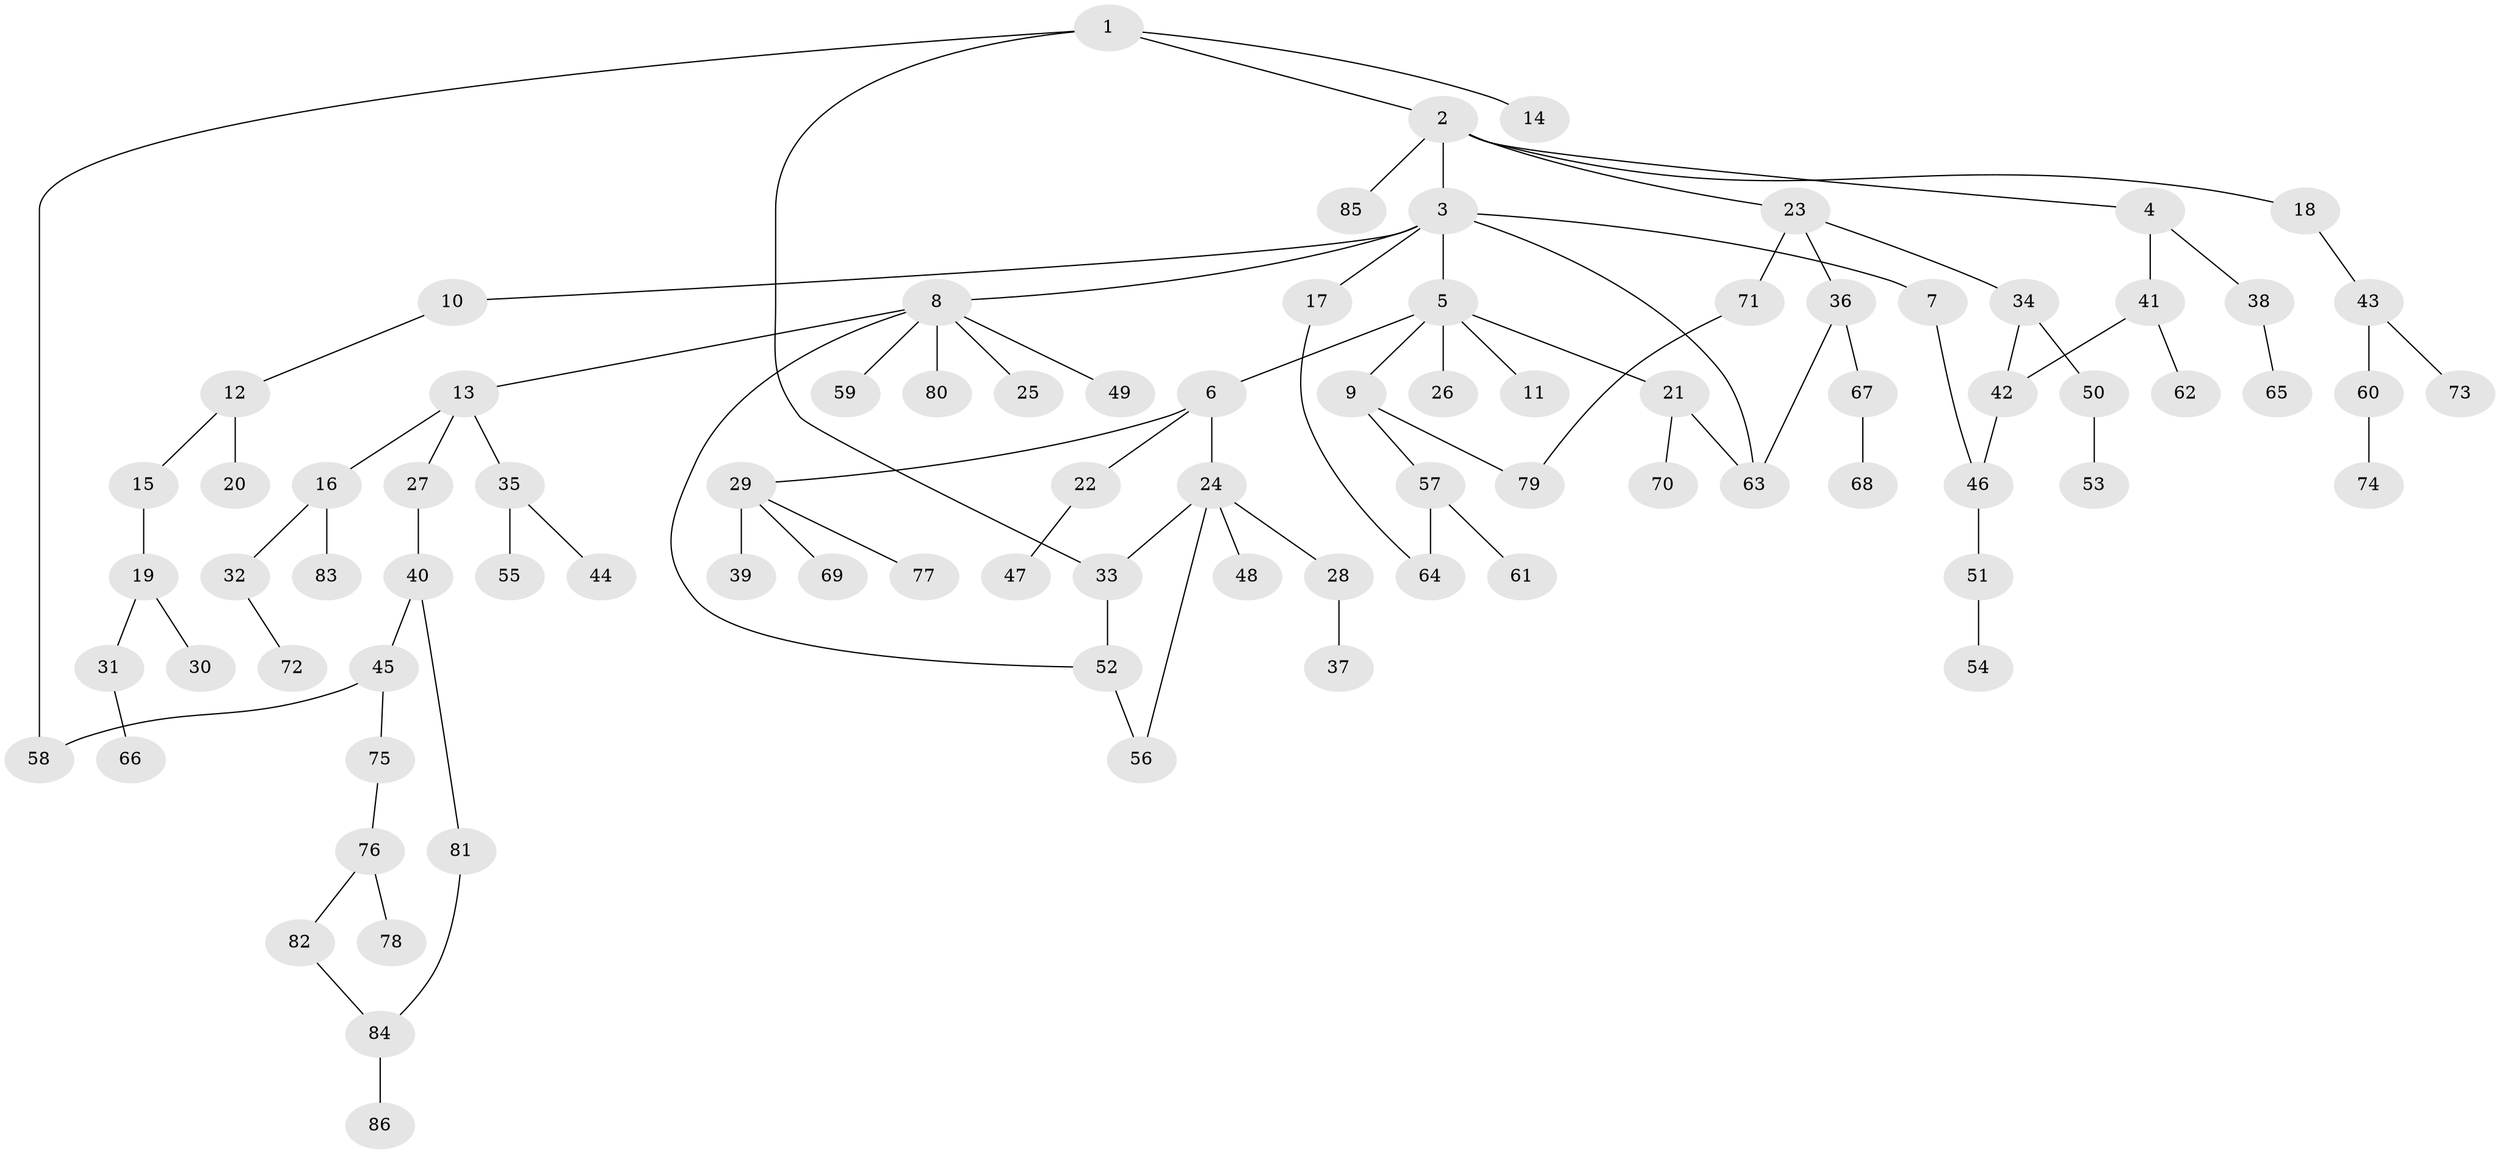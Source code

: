 // coarse degree distribution, {4: 0.15384615384615385, 5: 0.038461538461538464, 2: 0.28846153846153844, 7: 0.019230769230769232, 1: 0.34615384615384615, 3: 0.1346153846153846, 6: 0.019230769230769232}
// Generated by graph-tools (version 1.1) at 2025/36/03/04/25 23:36:13]
// undirected, 86 vertices, 96 edges
graph export_dot {
  node [color=gray90,style=filled];
  1;
  2;
  3;
  4;
  5;
  6;
  7;
  8;
  9;
  10;
  11;
  12;
  13;
  14;
  15;
  16;
  17;
  18;
  19;
  20;
  21;
  22;
  23;
  24;
  25;
  26;
  27;
  28;
  29;
  30;
  31;
  32;
  33;
  34;
  35;
  36;
  37;
  38;
  39;
  40;
  41;
  42;
  43;
  44;
  45;
  46;
  47;
  48;
  49;
  50;
  51;
  52;
  53;
  54;
  55;
  56;
  57;
  58;
  59;
  60;
  61;
  62;
  63;
  64;
  65;
  66;
  67;
  68;
  69;
  70;
  71;
  72;
  73;
  74;
  75;
  76;
  77;
  78;
  79;
  80;
  81;
  82;
  83;
  84;
  85;
  86;
  1 -- 2;
  1 -- 14;
  1 -- 33;
  1 -- 58;
  2 -- 3;
  2 -- 4;
  2 -- 18;
  2 -- 23;
  2 -- 85;
  3 -- 5;
  3 -- 7;
  3 -- 8;
  3 -- 10;
  3 -- 17;
  3 -- 63;
  4 -- 38;
  4 -- 41;
  5 -- 6;
  5 -- 9;
  5 -- 11;
  5 -- 21;
  5 -- 26;
  6 -- 22;
  6 -- 24;
  6 -- 29;
  7 -- 46;
  8 -- 13;
  8 -- 25;
  8 -- 49;
  8 -- 59;
  8 -- 80;
  8 -- 52;
  9 -- 57;
  9 -- 79;
  10 -- 12;
  12 -- 15;
  12 -- 20;
  13 -- 16;
  13 -- 27;
  13 -- 35;
  15 -- 19;
  16 -- 32;
  16 -- 83;
  17 -- 64;
  18 -- 43;
  19 -- 30;
  19 -- 31;
  21 -- 70;
  21 -- 63;
  22 -- 47;
  23 -- 34;
  23 -- 36;
  23 -- 71;
  24 -- 28;
  24 -- 48;
  24 -- 56;
  24 -- 33;
  27 -- 40;
  28 -- 37;
  29 -- 39;
  29 -- 69;
  29 -- 77;
  31 -- 66;
  32 -- 72;
  33 -- 52;
  34 -- 42;
  34 -- 50;
  35 -- 44;
  35 -- 55;
  36 -- 63;
  36 -- 67;
  38 -- 65;
  40 -- 45;
  40 -- 81;
  41 -- 62;
  41 -- 42;
  42 -- 46;
  43 -- 60;
  43 -- 73;
  45 -- 75;
  45 -- 58;
  46 -- 51;
  50 -- 53;
  51 -- 54;
  52 -- 56;
  57 -- 61;
  57 -- 64;
  60 -- 74;
  67 -- 68;
  71 -- 79;
  75 -- 76;
  76 -- 78;
  76 -- 82;
  81 -- 84;
  82 -- 84;
  84 -- 86;
}
